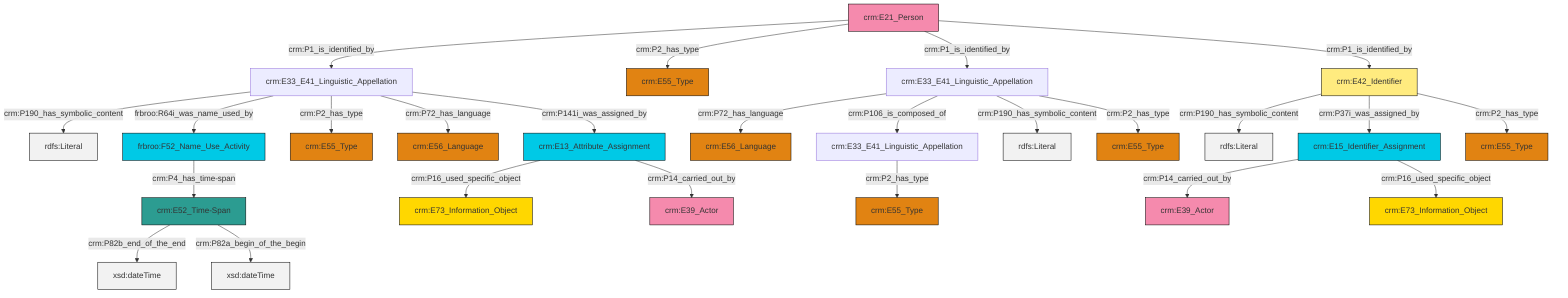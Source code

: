 graph TD
classDef Literal fill:#f2f2f2,stroke:#000000;
classDef CRM_Entity fill:#FFFFFF,stroke:#000000;
classDef Temporal_Entity fill:#00C9E6, stroke:#000000;
classDef Type fill:#E18312, stroke:#000000;
classDef Time-Span fill:#2C9C91, stroke:#000000;
classDef Appellation fill:#FFEB7F, stroke:#000000;
classDef Place fill:#008836, stroke:#000000;
classDef Persistent_Item fill:#B266B2, stroke:#000000;
classDef Conceptual_Object fill:#FFD700, stroke:#000000;
classDef Physical_Thing fill:#D2B48C, stroke:#000000;
classDef Actor fill:#f58aad, stroke:#000000;
classDef PC_Classes fill:#4ce600, stroke:#000000;
classDef Multi fill:#cccccc,stroke:#000000;

0["crm:E21_Person"]:::Actor -->|crm:P1_is_identified_by| 1["crm:E33_E41_Linguistic_Appellation"]:::Default
1["crm:E33_E41_Linguistic_Appellation"]:::Default -->|crm:P190_has_symbolic_content| 6[rdfs:Literal]:::Literal
2["crm:E42_Identifier"]:::Appellation -->|crm:P190_has_symbolic_content| 9[rdfs:Literal]:::Literal
1["crm:E33_E41_Linguistic_Appellation"]:::Default -->|frbroo:R64i_was_name_used_by| 12["frbroo:F52_Name_Use_Activity"]:::Temporal_Entity
0["crm:E21_Person"]:::Actor -->|crm:P2_has_type| 15["crm:E55_Type"]:::Type
23["crm:E13_Attribute_Assignment"]:::Temporal_Entity -->|crm:P16_used_specific_object| 13["crm:E73_Information_Object"]:::Conceptual_Object
24["crm:E52_Time-Span"]:::Time-Span -->|crm:P82b_end_of_the_end| 25[xsd:dateTime]:::Literal
2["crm:E42_Identifier"]:::Appellation -->|crm:P37i_was_assigned_by| 26["crm:E15_Identifier_Assignment"]:::Temporal_Entity
0["crm:E21_Person"]:::Actor -->|crm:P1_is_identified_by| 33["crm:E33_E41_Linguistic_Appellation"]:::Default
2["crm:E42_Identifier"]:::Appellation -->|crm:P2_has_type| 18["crm:E55_Type"]:::Type
12["frbroo:F52_Name_Use_Activity"]:::Temporal_Entity -->|crm:P4_has_time-span| 24["crm:E52_Time-Span"]:::Time-Span
24["crm:E52_Time-Span"]:::Time-Span -->|crm:P82a_begin_of_the_begin| 37[xsd:dateTime]:::Literal
16["crm:E33_E41_Linguistic_Appellation"]:::Default -->|crm:P2_has_type| 38["crm:E55_Type"]:::Type
1["crm:E33_E41_Linguistic_Appellation"]:::Default -->|crm:P2_has_type| 10["crm:E55_Type"]:::Type
1["crm:E33_E41_Linguistic_Appellation"]:::Default -->|crm:P72_has_language| 21["crm:E56_Language"]:::Type
33["crm:E33_E41_Linguistic_Appellation"]:::Default -->|crm:P72_has_language| 7["crm:E56_Language"]:::Type
0["crm:E21_Person"]:::Actor -->|crm:P1_is_identified_by| 2["crm:E42_Identifier"]:::Appellation
33["crm:E33_E41_Linguistic_Appellation"]:::Default -->|crm:P106_is_composed_of| 16["crm:E33_E41_Linguistic_Appellation"]:::Default
26["crm:E15_Identifier_Assignment"]:::Temporal_Entity -->|crm:P14_carried_out_by| 42["crm:E39_Actor"]:::Actor
33["crm:E33_E41_Linguistic_Appellation"]:::Default -->|crm:P190_has_symbolic_content| 43[rdfs:Literal]:::Literal
1["crm:E33_E41_Linguistic_Appellation"]:::Default -->|crm:P141i_was_assigned_by| 23["crm:E13_Attribute_Assignment"]:::Temporal_Entity
26["crm:E15_Identifier_Assignment"]:::Temporal_Entity -->|crm:P16_used_specific_object| 34["crm:E73_Information_Object"]:::Conceptual_Object
23["crm:E13_Attribute_Assignment"]:::Temporal_Entity -->|crm:P14_carried_out_by| 4["crm:E39_Actor"]:::Actor
33["crm:E33_E41_Linguistic_Appellation"]:::Default -->|crm:P2_has_type| 31["crm:E55_Type"]:::Type